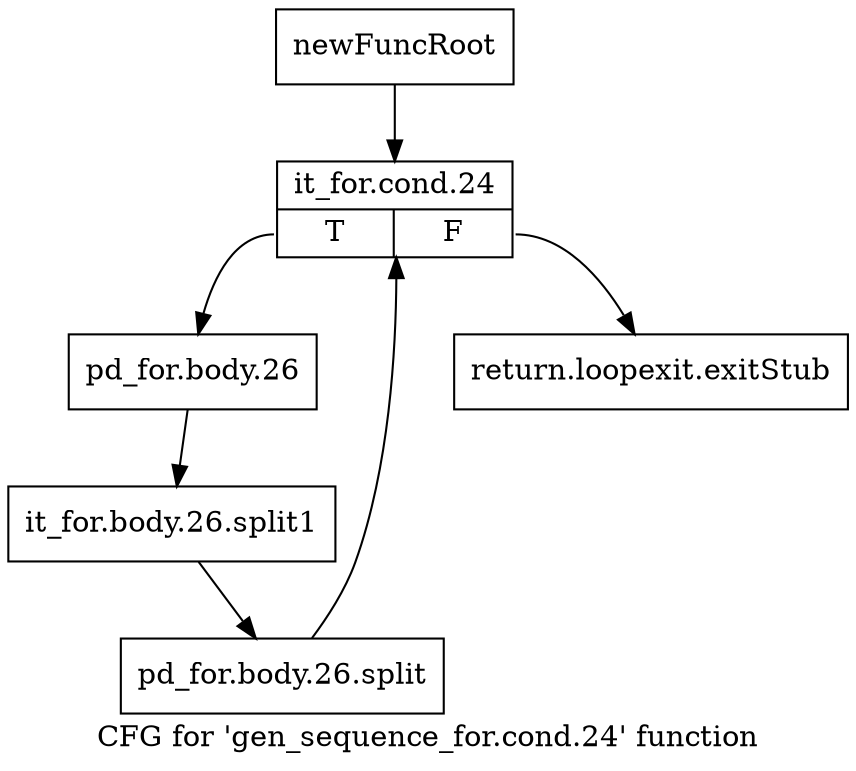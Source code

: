 digraph "CFG for 'gen_sequence_for.cond.24' function" {
	label="CFG for 'gen_sequence_for.cond.24' function";

	Node0xac7cce0 [shape=record,label="{newFuncRoot}"];
	Node0xac7cce0 -> Node0xac7cd80;
	Node0xac7cd30 [shape=record,label="{return.loopexit.exitStub}"];
	Node0xac7cd80 [shape=record,label="{it_for.cond.24|{<s0>T|<s1>F}}"];
	Node0xac7cd80:s0 -> Node0xac7cdd0;
	Node0xac7cd80:s1 -> Node0xac7cd30;
	Node0xac7cdd0 [shape=record,label="{pd_for.body.26}"];
	Node0xac7cdd0 -> Node0xf311210;
	Node0xf311210 [shape=record,label="{it_for.body.26.split1}"];
	Node0xf311210 -> Node0xf3e77e0;
	Node0xf3e77e0 [shape=record,label="{pd_for.body.26.split}"];
	Node0xf3e77e0 -> Node0xac7cd80;
}
